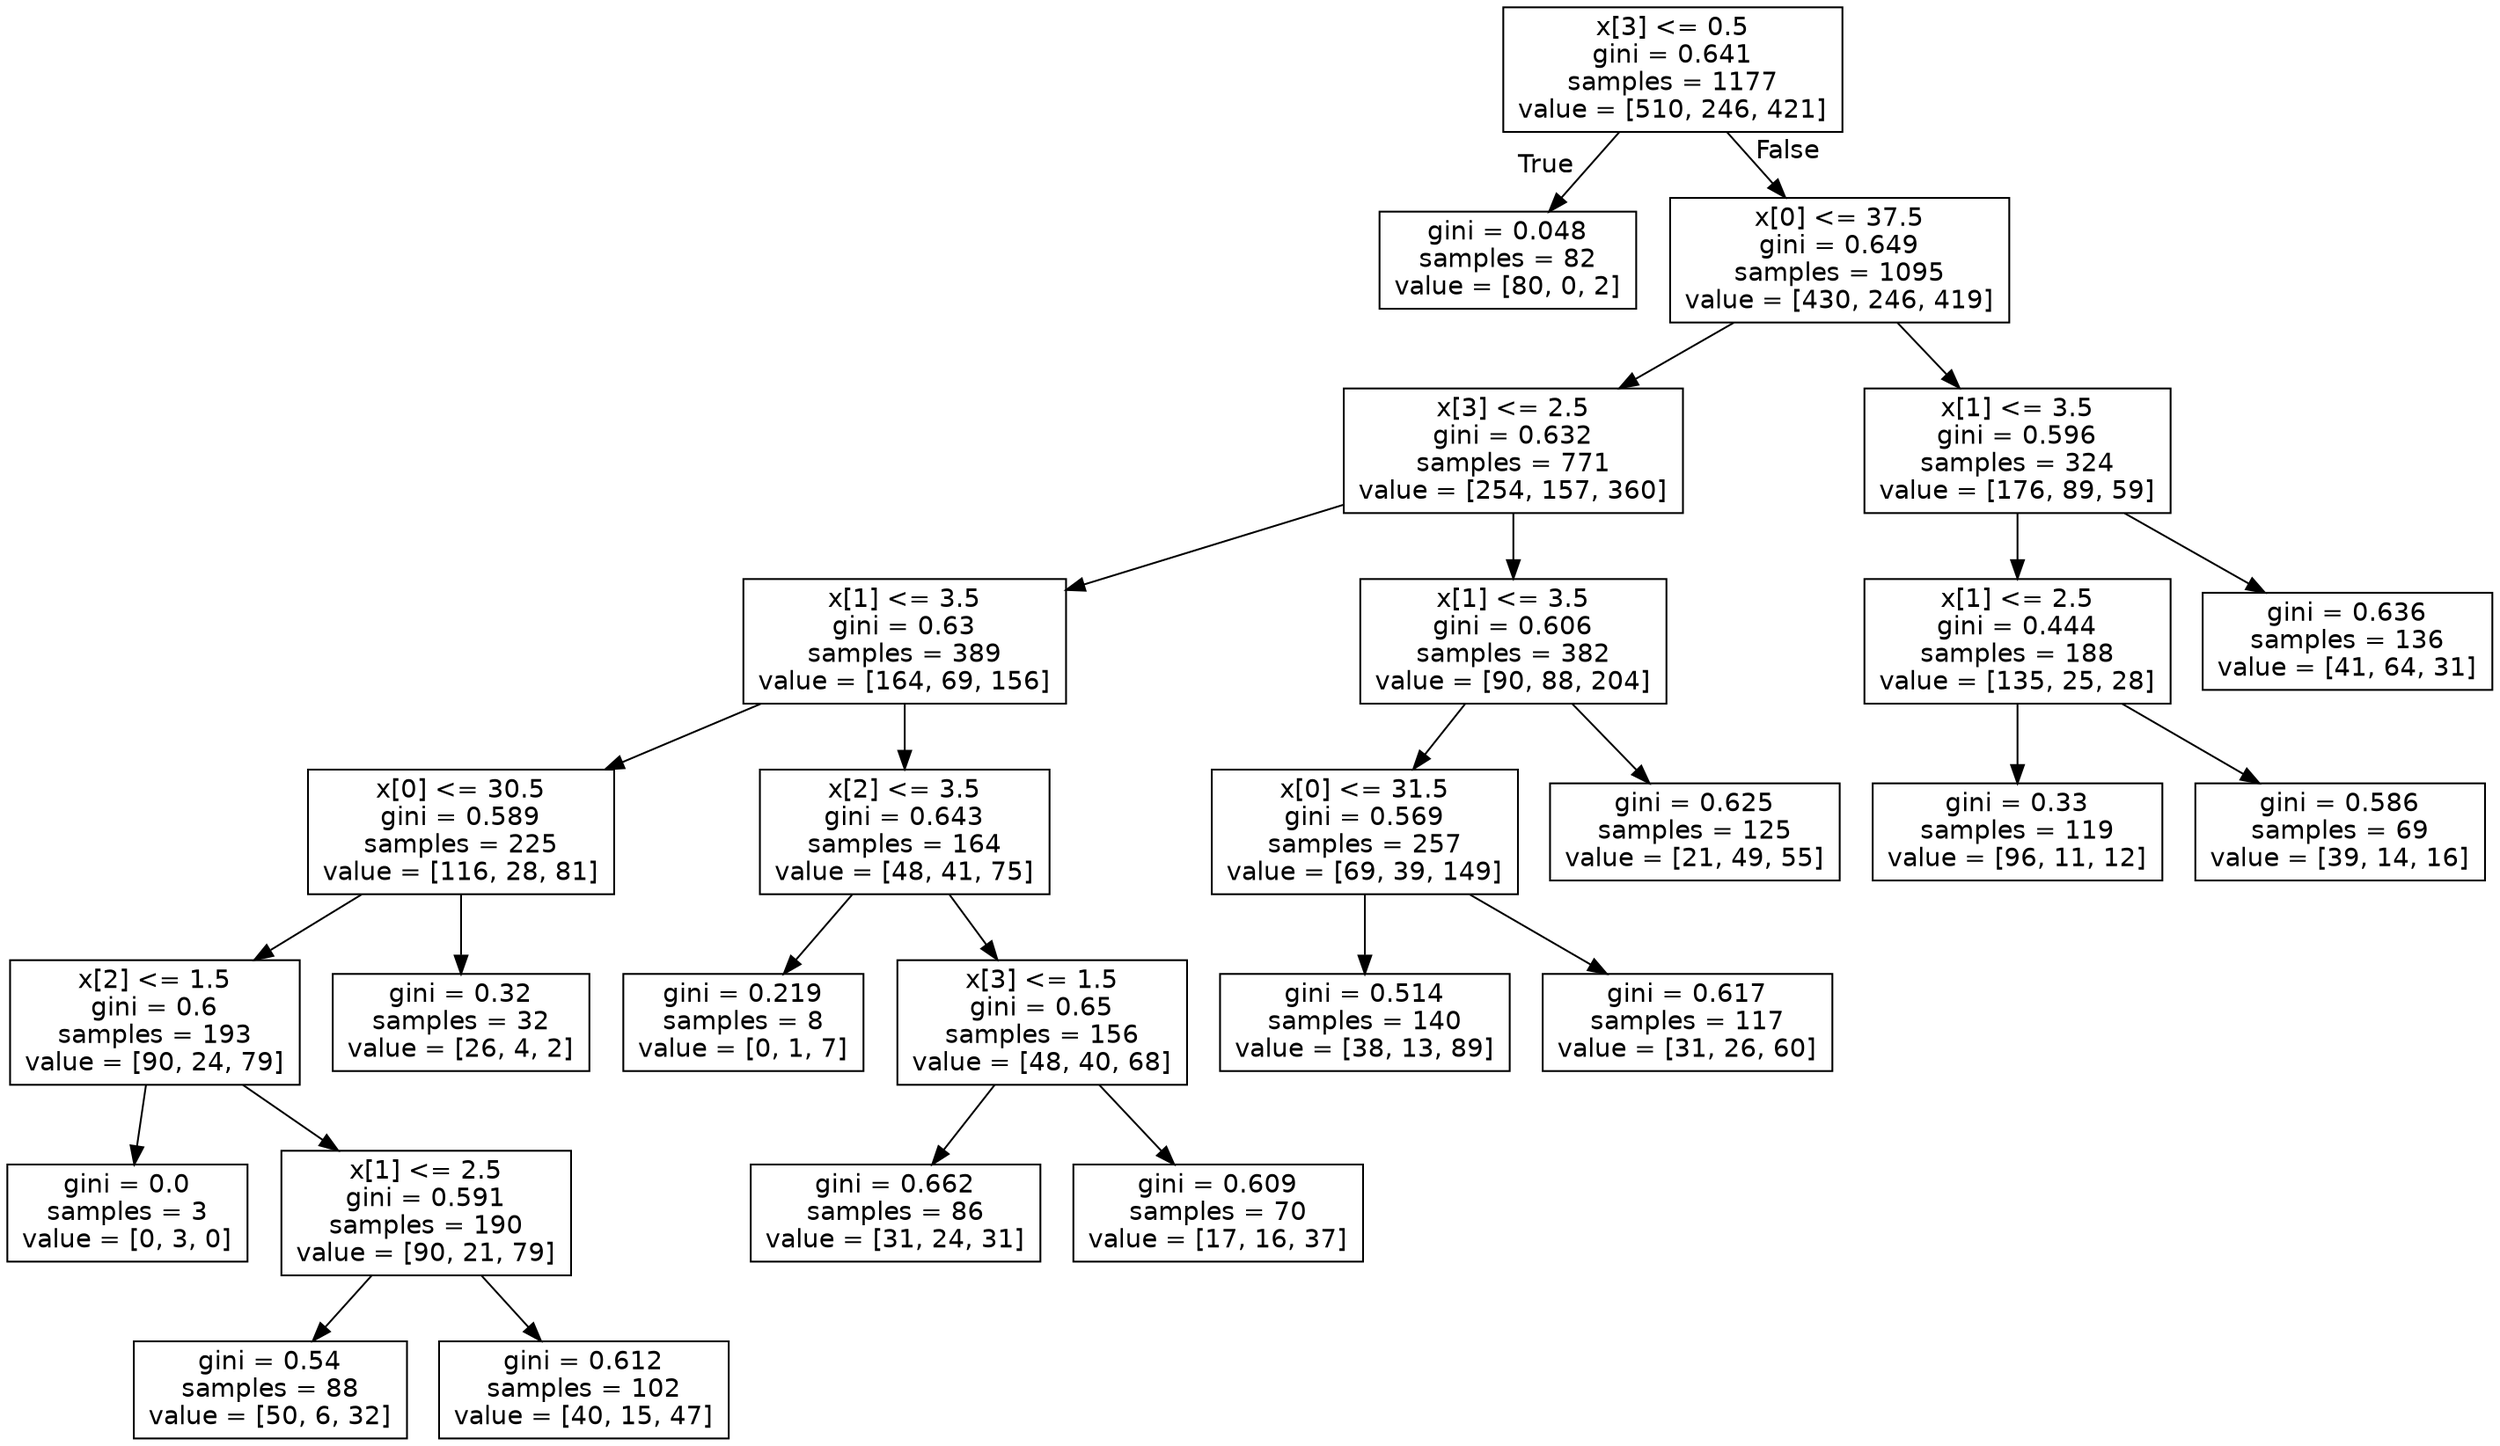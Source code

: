 digraph Tree {
node [shape=box, fontname="helvetica"] ;
edge [fontname="helvetica"] ;
0 [label="x[3] <= 0.5\ngini = 0.641\nsamples = 1177\nvalue = [510, 246, 421]"] ;
1 [label="gini = 0.048\nsamples = 82\nvalue = [80, 0, 2]"] ;
0 -> 1 [labeldistance=2.5, labelangle=45, headlabel="True"] ;
2 [label="x[0] <= 37.5\ngini = 0.649\nsamples = 1095\nvalue = [430, 246, 419]"] ;
0 -> 2 [labeldistance=2.5, labelangle=-45, headlabel="False"] ;
3 [label="x[3] <= 2.5\ngini = 0.632\nsamples = 771\nvalue = [254, 157, 360]"] ;
2 -> 3 ;
4 [label="x[1] <= 3.5\ngini = 0.63\nsamples = 389\nvalue = [164, 69, 156]"] ;
3 -> 4 ;
5 [label="x[0] <= 30.5\ngini = 0.589\nsamples = 225\nvalue = [116, 28, 81]"] ;
4 -> 5 ;
6 [label="x[2] <= 1.5\ngini = 0.6\nsamples = 193\nvalue = [90, 24, 79]"] ;
5 -> 6 ;
7 [label="gini = 0.0\nsamples = 3\nvalue = [0, 3, 0]"] ;
6 -> 7 ;
8 [label="x[1] <= 2.5\ngini = 0.591\nsamples = 190\nvalue = [90, 21, 79]"] ;
6 -> 8 ;
9 [label="gini = 0.54\nsamples = 88\nvalue = [50, 6, 32]"] ;
8 -> 9 ;
10 [label="gini = 0.612\nsamples = 102\nvalue = [40, 15, 47]"] ;
8 -> 10 ;
11 [label="gini = 0.32\nsamples = 32\nvalue = [26, 4, 2]"] ;
5 -> 11 ;
12 [label="x[2] <= 3.5\ngini = 0.643\nsamples = 164\nvalue = [48, 41, 75]"] ;
4 -> 12 ;
13 [label="gini = 0.219\nsamples = 8\nvalue = [0, 1, 7]"] ;
12 -> 13 ;
14 [label="x[3] <= 1.5\ngini = 0.65\nsamples = 156\nvalue = [48, 40, 68]"] ;
12 -> 14 ;
15 [label="gini = 0.662\nsamples = 86\nvalue = [31, 24, 31]"] ;
14 -> 15 ;
16 [label="gini = 0.609\nsamples = 70\nvalue = [17, 16, 37]"] ;
14 -> 16 ;
17 [label="x[1] <= 3.5\ngini = 0.606\nsamples = 382\nvalue = [90, 88, 204]"] ;
3 -> 17 ;
18 [label="x[0] <= 31.5\ngini = 0.569\nsamples = 257\nvalue = [69, 39, 149]"] ;
17 -> 18 ;
19 [label="gini = 0.514\nsamples = 140\nvalue = [38, 13, 89]"] ;
18 -> 19 ;
20 [label="gini = 0.617\nsamples = 117\nvalue = [31, 26, 60]"] ;
18 -> 20 ;
21 [label="gini = 0.625\nsamples = 125\nvalue = [21, 49, 55]"] ;
17 -> 21 ;
22 [label="x[1] <= 3.5\ngini = 0.596\nsamples = 324\nvalue = [176, 89, 59]"] ;
2 -> 22 ;
23 [label="x[1] <= 2.5\ngini = 0.444\nsamples = 188\nvalue = [135, 25, 28]"] ;
22 -> 23 ;
24 [label="gini = 0.33\nsamples = 119\nvalue = [96, 11, 12]"] ;
23 -> 24 ;
25 [label="gini = 0.586\nsamples = 69\nvalue = [39, 14, 16]"] ;
23 -> 25 ;
26 [label="gini = 0.636\nsamples = 136\nvalue = [41, 64, 31]"] ;
22 -> 26 ;
}